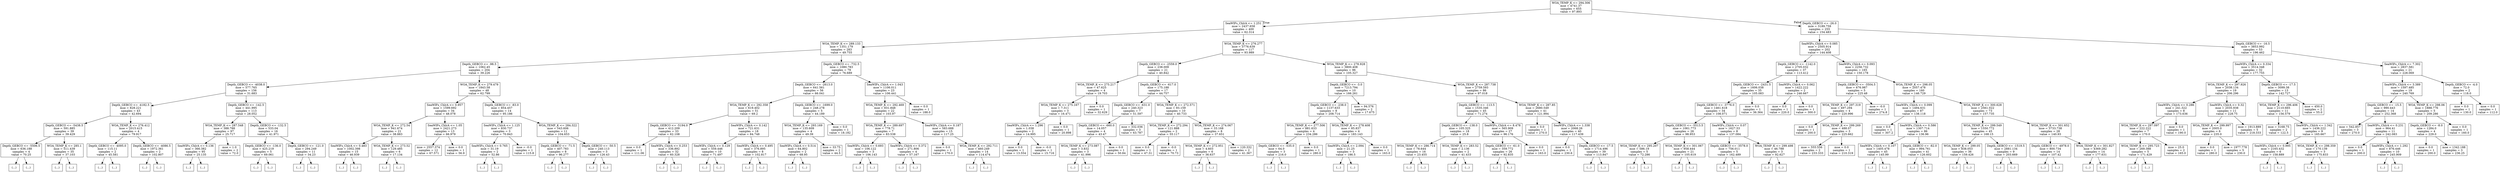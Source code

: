 digraph Tree {
node [shape=box] ;
0 [label="WOA_TEMP_K <= 294.306\nmse = 4741.37\nsamples = 655\nvalue = 97.893"] ;
1 [label="SeaWIFs_ChlrA <= 1.251\nmse = 2437.658\nsamples = 400\nvalue = 62.314"] ;
0 -> 1 [labeldistance=2.5, labelangle=45, headlabel="True"] ;
2 [label="WOA_TEMP_K <= 289.133\nmse = 1351.179\nsamples = 283\nvalue = 49.755"] ;
1 -> 2 ;
3 [label="Depth_GEBCO <= -98.5\nmse = 1062.45\nsamples = 204\nvalue = 39.226"] ;
2 -> 3 ;
4 [label="Depth_GEBCO <= -4038.0\nmse = 577.765\nsamples = 156\nvalue = 31.683"] ;
3 -> 4 ;
5 [label="Depth_GEBCO <= -4182.5\nmse = 828.221\nsamples = 43\nvalue = 42.694"] ;
4 -> 5 ;
6 [label="Depth_GEBCO <= -5438.5\nmse = 591.885\nsamples = 39\nvalue = 39.429"] ;
5 -> 6 ;
7 [label="Depth_GEBCO <= -5506.5\nmse = 636.188\nsamples = 4\nvalue = 70.25"] ;
6 -> 7 ;
8 [label="(...)"] ;
7 -> 8 ;
13 [label="(...)"] ;
7 -> 13 ;
14 [label="WOA_TEMP_K <= 285.1\nmse = 511.439\nsamples = 35\nvalue = 37.103"] ;
6 -> 14 ;
15 [label="(...)"] ;
14 -> 15 ;
54 [label="(...)"] ;
14 -> 54 ;
83 [label="WOA_TEMP_K <= 276.412\nmse = 2015.415\nsamples = 4\nvalue = 79.917"] ;
5 -> 83 ;
84 [label="Depth_GEBCO <= -4095.0\nmse = 115.11\nsamples = 2\nvalue = 45.581"] ;
83 -> 84 ;
85 [label="(...)"] ;
84 -> 85 ;
86 [label="(...)"] ;
84 -> 86 ;
87 [label="Depth_GEBCO <= -4086.5\nmse = 1972.361\nsamples = 2\nvalue = 102.807"] ;
83 -> 87 ;
88 [label="(...)"] ;
87 -> 88 ;
89 [label="(...)"] ;
87 -> 89 ;
90 [label="Depth_GEBCO <= -142.5\nmse = 441.995\nsamples = 113\nvalue = 28.052"] ;
4 -> 90 ;
91 [label="WOA_TEMP_K <= 287.548\nmse = 388.788\nsamples = 97\nvalue = 25.717"] ;
90 -> 91 ;
92 [label="SeaWIFs_ChlrA <= 0.136\nmse = 366.382\nsamples = 95\nvalue = 25.135"] ;
91 -> 92 ;
93 [label="(...)"] ;
92 -> 93 ;
100 [label="(...)"] ;
92 -> 100 ;
227 [label="mse = 1.0\nsamples = 2\nvalue = 72.0"] ;
91 -> 227 ;
228 [label="Depth_GEBCO <= -132.5\nmse = 533.04\nsamples = 16\nvalue = 41.971"] ;
90 -> 228 ;
229 [label="Depth_GEBCO <= -136.0\nmse = 425.219\nsamples = 5\nvalue = 69.061"] ;
228 -> 229 ;
230 [label="(...)"] ;
229 -> 230 ;
233 [label="(...)"] ;
229 -> 233 ;
238 [label="Depth_GEBCO <= -121.0\nmse = 294.249\nsamples = 11\nvalue = 34.23"] ;
228 -> 238 ;
239 [label="(...)"] ;
238 -> 239 ;
242 [label="(...)"] ;
238 -> 242 ;
253 [label="WOA_TEMP_K <= 279.479\nmse = 1843.58\nsamples = 48\nvalue = 62.799"] ;
3 -> 253 ;
254 [label="SeaWIFs_ChlrA <= 0.957\nmse = 1599.692\nsamples = 34\nvalue = 48.078"] ;
253 -> 254 ;
255 [label="WOA_TEMP_K <= 272.54\nmse = 941.674\nsamples = 21\nvalue = 38.883"] ;
254 -> 255 ;
256 [label="SeaWIFs_ChlrA <= 0.483\nmse = 1002.398\nsamples = 15\nvalue = 46.939"] ;
255 -> 256 ;
257 [label="(...)"] ;
256 -> 257 ;
272 [label="(...)"] ;
256 -> 272 ;
273 [label="WOA_TEMP_K <= 273.52\nmse = 129.485\nsamples = 6\nvalue = 17.134"] ;
255 -> 273 ;
274 [label="(...)"] ;
273 -> 274 ;
275 [label="(...)"] ;
273 -> 275 ;
278 [label="SeaWIFs_ChlrA <= 1.05\nmse = 2421.273\nsamples = 13\nvalue = 66.979"] ;
254 -> 278 ;
279 [label="mse = 2557.374\nsamples = 12\nvalue = 67.571"] ;
278 -> 279 ;
280 [label="mse = 0.0\nsamples = 1\nvalue = 56.9"] ;
278 -> 280 ;
281 [label="Depth_GEBCO <= -83.0\nmse = 854.457\nsamples = 14\nvalue = 95.186"] ;
253 -> 281 ;
282 [label="SeaWIFs_ChlrA <= 1.125\nmse = 830.737\nsamples = 3\nvalue = 70.843"] ;
281 -> 282 ;
283 [label="SeaWIFs_ChlrA <= 0.765\nmse = 31.19\nsamples = 2\nvalue = 52.86"] ;
282 -> 283 ;
284 [label="(...)"] ;
283 -> 284 ;
285 [label="(...)"] ;
283 -> 285 ;
286 [label="mse = -0.0\nsamples = 1\nvalue = 115.8"] ;
282 -> 286 ;
287 [label="WOA_TEMP_K <= 284.322\nmse = 543.606\nsamples = 11\nvalue = 104.653"] ;
281 -> 287 ;
288 [label="Depth_GEBCO <= -71.5\nmse = 407.783\nsamples = 8\nvalue = 96.277"] ;
287 -> 288 ;
289 [label="(...)"] ;
288 -> 289 ;
292 [label="(...)"] ;
288 -> 292 ;
301 [label="Depth_GEBCO <= -50.5\nmse = 240.113\nsamples = 3\nvalue = 126.43"] ;
287 -> 301 ;
302 [label="(...)"] ;
301 -> 302 ;
303 [label="(...)"] ;
301 -> 303 ;
304 [label="Depth_GEBCO <= -732.5\nmse = 1080.783\nsamples = 79\nvalue = 76.689"] ;
2 -> 304 ;
305 [label="Depth_GEBCO <= -2613.0\nmse = 641.561\nsamples = 56\nvalue = 66.041"] ;
304 -> 305 ;
306 [label="WOA_TEMP_K <= 292.358\nmse = 619.402\nsamples = 51\nvalue = 69.2"] ;
305 -> 306 ;
307 [label="Depth_GEBCO <= -5194.0\nmse = 412.209\nsamples = 33\nvalue = 62.108"] ;
306 -> 307 ;
308 [label="mse = 0.0\nsamples = 1\nvalue = 111.06"] ;
307 -> 308 ;
309 [label="SeaWIFs_ChlrA <= 0.253\nmse = 336.892\nsamples = 32\nvalue = 60.328"] ;
307 -> 309 ;
310 [label="(...)"] ;
309 -> 310 ;
329 [label="(...)"] ;
309 -> 329 ;
368 [label="SeaWIFs_ChlrA <= 0.142\nmse = 721.631\nsamples = 18\nvalue = 84.748"] ;
306 -> 368 ;
369 [label="SeaWIFs_ChlrA <= 0.129\nmse = 559.446\nsamples = 10\nvalue = 71.497"] ;
368 -> 369 ;
370 [label="(...)"] ;
369 -> 370 ;
379 [label="(...)"] ;
369 -> 379 ;
386 [label="SeaWIFs_ChlrA <= 0.495\nmse = 376.895\nsamples = 8\nvalue = 102.817"] ;
368 -> 386 ;
387 [label="(...)"] ;
386 -> 387 ;
398 [label="(...)"] ;
386 -> 398 ;
399 [label="Depth_GEBCO <= -1699.0\nmse = 248.278\nsamples = 5\nvalue = 44.189"] ;
305 -> 399 ;
400 [label="WOA_TEMP_K <= 293.169\nmse = 135.609\nsamples = 4\nvalue = 49.39"] ;
399 -> 400 ;
401 [label="SeaWIFs_ChlrA <= 0.514\nmse = 64.802\nsamples = 2\nvalue = 68.95"] ;
400 -> 401 ;
402 [label="(...)"] ;
401 -> 402 ;
403 [label="(...)"] ;
401 -> 403 ;
404 [label="mse = 33.75\nsamples = 2\nvalue = 44.5"] ;
400 -> 404 ;
405 [label="mse = 0.0\nsamples = 1\nvalue = 18.182"] ;
399 -> 405 ;
406 [label="SeaWIFs_ChlrA <= 1.043\nmse = 1106.011\nsamples = 23\nvalue = 106.441"] ;
304 -> 406 ;
407 [label="WOA_TEMP_K <= 292.469\nmse = 931.848\nsamples = 22\nvalue = 103.97"] ;
406 -> 407 ;
408 [label="WOA_TEMP_K <= 289.697\nmse = 778.71\nsamples = 7\nvalue = 83.538"] ;
407 -> 408 ;
409 [label="SeaWIFs_ChlrA <= 0.693\nmse = 106.122\nsamples = 3\nvalue = 106.143"] ;
408 -> 409 ;
410 [label="(...)"] ;
409 -> 410 ;
413 [label="(...)"] ;
409 -> 413 ;
414 [label="SeaWIFs_ChlrA <= 0.372\nmse = 271.806\nsamples = 4\nvalue = 57.167"] ;
408 -> 414 ;
415 [label="(...)"] ;
414 -> 415 ;
416 [label="(...)"] ;
414 -> 416 ;
419 [label="SeaWIFs_ChlrA <= 0.187\nmse = 583.688\nsamples = 15\nvalue = 117.25"] ;
407 -> 419 ;
420 [label="mse = 0.0\nsamples = 1\nvalue = 170.0"] ;
419 -> 420 ;
421 [label="WOA_TEMP_K <= 292.711\nmse = 460.249\nsamples = 14\nvalue = 114.474"] ;
419 -> 421 ;
422 [label="(...)"] ;
421 -> 422 ;
429 [label="(...)"] ;
421 -> 429 ;
436 [label="mse = 0.0\nsamples = 1\nvalue = 188.0"] ;
406 -> 436 ;
437 [label="WOA_TEMP_K <= 276.277\nmse = 3776.639\nsamples = 117\nvalue = 93.989"] ;
1 -> 437 ;
438 [label="Depth_GEBCO <= -2559.0\nmse = 238.009\nsamples = 21\nvalue = 40.842"] ;
437 -> 438 ;
439 [label="WOA_TEMP_K <= 275.217\nmse = 47.625\nsamples = 4\nvalue = 19.703"] ;
438 -> 439 ;
440 [label="WOA_TEMP_K <= 275.167\nmse = 7.311\nsamples = 3\nvalue = 16.471"] ;
439 -> 440 ;
441 [label="SeaWIFs_ChlrA <= 1.296\nmse = 1.038\nsamples = 2\nvalue = 14.995"] ;
440 -> 441 ;
442 [label="mse = 0.0\nsamples = 1\nvalue = 13.554"] ;
441 -> 442 ;
443 [label="mse = -0.0\nsamples = 1\nvalue = 15.716"] ;
441 -> 443 ;
444 [label="mse = 0.0\nsamples = 1\nvalue = 20.898"] ;
440 -> 444 ;
445 [label="mse = 0.0\nsamples = 1\nvalue = 32.629"] ;
439 -> 445 ;
446 [label="Depth_GEBCO <= -617.0\nmse = 175.188\nsamples = 17\nvalue = 44.757"] ;
438 -> 446 ;
447 [label="Depth_GEBCO <= -631.0\nmse = 240.323\nsamples = 7\nvalue = 51.597"] ;
446 -> 447 ;
448 [label="Depth_GEBCO <= -660.0\nmse = 14.057\nsamples = 4\nvalue = 43.47"] ;
447 -> 448 ;
449 [label="WOA_TEMP_K <= 273.087\nmse = 3.832\nsamples = 3\nvalue = 41.996"] ;
448 -> 449 ;
450 [label="(...)"] ;
449 -> 450 ;
451 [label="(...)"] ;
449 -> 451 ;
454 [label="mse = 0.0\nsamples = 1\nvalue = 50.84"] ;
448 -> 454 ;
455 [label="mse = 332.036\nsamples = 3\nvalue = 63.787"] ;
447 -> 455 ;
456 [label="WOA_TEMP_K <= 272.571\nmse = 93.159\nsamples = 10\nvalue = 40.733"] ;
446 -> 456 ;
457 [label="WOA_TEMP_K <= 272.294\nmse = 121.888\nsamples = 2\nvalue = 55.117"] ;
456 -> 457 ;
458 [label="mse = 0.0\nsamples = 1\nvalue = 47.31"] ;
457 -> 458 ;
459 [label="mse = -0.0\nsamples = 1\nvalue = 70.73"] ;
457 -> 459 ;
460 [label="WOA_TEMP_K <= 274.067\nmse = 33.168\nsamples = 8\nvalue = 37.651"] ;
456 -> 460 ;
461 [label="WOA_TEMP_K <= 272.951\nmse = 4.603\nsamples = 6\nvalue = 36.637"] ;
460 -> 461 ;
462 [label="(...)"] ;
461 -> 462 ;
463 [label="(...)"] ;
461 -> 463 ;
466 [label="mse = 120.332\nsamples = 2\nvalue = 41.367"] ;
460 -> 466 ;
467 [label="WOA_TEMP_K <= 278.928\nmse = 3800.408\nsamples = 96\nvalue = 105.327"] ;
437 -> 467 ;
468 [label="Depth_GEBCO <= -3.0\nmse = 7213.794\nsamples = 10\nvalue = 166.261"] ;
467 -> 468 ;
469 [label="Depth_GEBCO <= -238.0\nmse = 1137.633\nsamples = 8\nvalue = 208.714"] ;
468 -> 469 ;
470 [label="WOA_TEMP_K <= 277.506\nmse = 881.633\nsamples = 4\nvalue = 234.286"] ;
469 -> 470 ;
471 [label="Depth_GEBCO <= -535.0\nmse = 64.0\nsamples = 3\nvalue = 216.0"] ;
470 -> 471 ;
472 [label="(...)"] ;
471 -> 472 ;
473 [label="(...)"] ;
471 -> 473 ;
474 [label="mse = 0.0\nsamples = 1\nvalue = 280.0"] ;
470 -> 474 ;
475 [label="WOA_TEMP_K <= 278.408\nmse = 85.837\nsamples = 4\nvalue = 183.143"] ;
469 -> 475 ;
476 [label="SeaWIFs_ChlrA <= 2.094\nmse = 21.25\nsamples = 3\nvalue = 186.5"] ;
475 -> 476 ;
477 [label="(...)"] ;
476 -> 477 ;
478 [label="(...)"] ;
476 -> 478 ;
481 [label="mse = 0.0\nsamples = 1\nvalue = 163.0"] ;
475 -> 481 ;
482 [label="mse = 94.576\nsamples = 2\nvalue = 17.675"] ;
468 -> 482 ;
483 [label="WOA_TEMP_K <= 287.738\nmse = 2759.593\nsamples = 86\nvalue = 97.018"] ;
467 -> 483 ;
484 [label="Depth_GEBCO <= -113.5\nmse = 1535.346\nsamples = 45\nvalue = 71.274"] ;
483 -> 484 ;
485 [label="Depth_GEBCO <= -138.0\nmse = 105.325\nsamples = 18\nvalue = 25.8"] ;
484 -> 485 ;
486 [label="WOA_TEMP_K <= 286.714\nmse = 78.644\nsamples = 16\nvalue = 23.455"] ;
485 -> 486 ;
487 [label="(...)"] ;
486 -> 487 ;
496 [label="(...)"] ;
486 -> 496 ;
499 [label="WOA_TEMP_K <= 283.52\nmse = 2.136\nsamples = 2\nvalue = 41.433"] ;
485 -> 499 ;
500 [label="(...)"] ;
499 -> 500 ;
501 [label="(...)"] ;
499 -> 501 ;
502 [label="SeaWIFs_ChlrA <= 8.478\nmse = 565.909\nsamples = 27\nvalue = 96.176"] ;
484 -> 502 ;
503 [label="Depth_GEBCO <= -61.0\nmse = 359.772\nsamples = 26\nvalue = 92.835"] ;
502 -> 503 ;
504 [label="(...)"] ;
503 -> 504 ;
507 [label="(...)"] ;
503 -> 507 ;
540 [label="mse = 0.0\nsamples = 1\nvalue = 163.0"] ;
502 -> 540 ;
541 [label="WOA_TEMP_K <= 287.85\nmse = 2680.549\nsamples = 41\nvalue = 121.994"] ;
483 -> 541 ;
542 [label="mse = 0.0\nsamples = 1\nvalue = 270.0"] ;
541 -> 542 ;
543 [label="SeaWIFs_ChlrA <= 1.338\nmse = 2068.26\nsamples = 40\nvalue = 117.439"] ;
541 -> 543 ;
544 [label="mse = 0.0\nsamples = 1\nvalue = 230.6"] ;
543 -> 544 ;
545 [label="Depth_GEBCO <= -17.5\nmse = 1714.496\nsamples = 39\nvalue = 113.847"] ;
543 -> 545 ;
546 [label="(...)"] ;
545 -> 546 ;
603 [label="(...)"] ;
545 -> 603 ;
612 [label="Depth_GEBCO <= -26.0\nmse = 3189.759\nsamples = 255\nvalue = 154.483"] ;
0 -> 612 [labeldistance=2.5, labelangle=-45, headlabel="False"] ;
613 [label="SeaWIFs_ChlrA <= 0.085\nmse = 2505.914\nsamples = 202\nvalue = 144.408"] ;
612 -> 613 ;
614 [label="Depth_GEBCO <= -1142.0\nmse = 2705.032\nsamples = 37\nvalue = 113.412"] ;
613 -> 614 ;
615 [label="Depth_GEBCO <= -2431.5\nmse = 1606.038\nsamples = 35\nvalue = 105.083"] ;
614 -> 615 ;
616 [label="Depth_GEBCO <= -3776.0\nmse = 1461.618\nsamples = 34\nvalue = 108.071"] ;
615 -> 616 ;
617 [label="Depth_GEBCO <= -5513.5\nmse = 1061.773\nsamples = 26\nvalue = 98.953"] ;
616 -> 617 ;
618 [label="WOA_TEMP_K <= 295.207\nmse = 586.19\nsamples = 5\nvalue = 72.286"] ;
617 -> 618 ;
619 [label="(...)"] ;
618 -> 619 ;
620 [label="(...)"] ;
618 -> 620 ;
625 [label="WOA_TEMP_K <= 301.067\nmse = 958.444\nsamples = 21\nvalue = 105.619"] ;
617 -> 625 ;
626 [label="(...)"] ;
625 -> 626 ;
661 [label="(...)"] ;
625 -> 661 ;
666 [label="SeaWIFs_ChlrA <= 0.07\nmse = 1627.53\nsamples = 8\nvalue = 137.084"] ;
616 -> 666 ;
667 [label="Depth_GEBCO <= -3578.0\nmse = 756.011\nsamples = 5\nvalue = 162.489"] ;
666 -> 667 ;
668 [label="(...)"] ;
667 -> 668 ;
669 [label="(...)"] ;
667 -> 669 ;
676 [label="WOA_TEMP_K <= 299.498\nmse = 46.788\nsamples = 3\nvalue = 92.627"] ;
666 -> 676 ;
677 [label="(...)"] ;
676 -> 677 ;
680 [label="(...)"] ;
676 -> 680 ;
681 [label="mse = 0.0\nsamples = 1\nvalue = 36.364"] ;
615 -> 681 ;
682 [label="SeaWIFs_ChlrA <= 0.062\nmse = 1422.222\nsamples = 2\nvalue = 246.667"] ;
614 -> 682 ;
683 [label="mse = 0.0\nsamples = 1\nvalue = 220.0"] ;
682 -> 683 ;
684 [label="mse = 0.0\nsamples = 1\nvalue = 300.0"] ;
682 -> 684 ;
685 [label="SeaWIFs_ChlrA <= 0.093\nmse = 2256.732\nsamples = 165\nvalue = 150.178"] ;
613 -> 685 ;
686 [label="Depth_GEBCO <= -3504.5\nmse = 676.987\nsamples = 5\nvalue = 225.48"] ;
685 -> 686 ;
687 [label="WOA_TEMP_K <= 297.319\nmse = 497.294\nsamples = 4\nvalue = 220.996"] ;
686 -> 687 ;
688 [label="mse = 0.0\nsamples = 1\nvalue = 200.0"] ;
687 -> 688 ;
689 [label="WOA_TEMP_K <= 299.269\nmse = 488.07\nsamples = 3\nvalue = 225.662"] ;
687 -> 689 ;
690 [label="mse = 555.556\nsamples = 2\nvalue = 233.333"] ;
689 -> 690 ;
691 [label="mse = 0.0\nsamples = 1\nvalue = 210.319"] ;
689 -> 691 ;
692 [label="mse = -0.0\nsamples = 1\nvalue = 274.8"] ;
686 -> 692 ;
693 [label="WOA_TEMP_K <= 298.05\nmse = 2057.478\nsamples = 160\nvalue = 146.729"] ;
685 -> 693 ;
694 [label="SeaWIFs_ChlrA <= 0.099\nmse = 1494.631\nsamples = 87\nvalue = 138.118"] ;
693 -> 694 ;
695 [label="mse = 0.0\nsamples = 1\nvalue = 307.2"] ;
694 -> 695 ;
696 [label="SeaWIFs_ChlrA <= 0.586\nmse = 1307.714\nsamples = 86\nvalue = 136.96"] ;
694 -> 696 ;
697 [label="SeaWIFs_ChlrA <= 0.107\nmse = 1405.478\nsamples = 45\nvalue = 145.99"] ;
696 -> 697 ;
698 [label="(...)"] ;
697 -> 698 ;
705 [label="(...)"] ;
697 -> 705 ;
772 [label="Depth_GEBCO <= -82.0\nmse = 994.761\nsamples = 41\nvalue = 126.602"] ;
696 -> 772 ;
773 [label="(...)"] ;
772 -> 773 ;
788 [label="(...)"] ;
772 -> 788 ;
831 [label="WOA_TEMP_K <= 300.628\nmse = 2561.022\nsamples = 73\nvalue = 157.735"] ;
693 -> 831 ;
832 [label="WOA_TEMP_K <= 299.549\nmse = 1550.772\nsamples = 45\nvalue = 168.15"] ;
831 -> 832 ;
833 [label="WOA_TEMP_K <= 299.05\nmse = 838.053\nsamples = 36\nvalue = 159.426"] ;
832 -> 833 ;
834 [label="(...)"] ;
833 -> 834 ;
875 [label="(...)"] ;
833 -> 875 ;
886 [label="Depth_GEBCO <= -1519.5\nmse = 2881.134\nsamples = 9\nvalue = 203.669"] ;
832 -> 886 ;
887 [label="(...)"] ;
886 -> 887 ;
902 [label="(...)"] ;
886 -> 902 ;
903 [label="WOA_TEMP_K <= 301.652\nmse = 3733.738\nsamples = 28\nvalue = 140.93"] ;
831 -> 903 ;
904 [label="Depth_GEBCO <= -4978.0\nmse = 800.734\nsamples = 14\nvalue = 107.42"] ;
903 -> 904 ;
905 [label="(...)"] ;
904 -> 905 ;
910 [label="(...)"] ;
904 -> 910 ;
931 [label="WOA_TEMP_K <= 301.827\nmse = 4369.282\nsamples = 14\nvalue = 177.631"] ;
903 -> 931 ;
932 [label="(...)"] ;
931 -> 932 ;
937 [label="(...)"] ;
931 -> 937 ;
956 [label="Depth_GEBCO <= -16.5\nmse = 3853.992\nsamples = 53\nvalue = 196.462"] ;
612 -> 956 ;
957 [label="SeaWIFs_ChlrA <= 0.334\nmse = 3514.348\nsamples = 32\nvalue = 177.755"] ;
956 -> 957 ;
958 [label="WOA_TEMP_K <= 297.926\nmse = 2038.134\nsamples = 19\nvalue = 206.296"] ;
957 -> 958 ;
959 [label="SeaWIFs_ChlrA <= 0.286\nmse = 241.322\nsamples = 8\nvalue = 173.636"] ;
958 -> 959 ;
960 [label="WOA_TEMP_K <= 297.097\nmse = 222.222\nsamples = 7\nvalue = 170.0"] ;
959 -> 960 ;
961 [label="WOA_TEMP_K <= 295.723\nmse = 269.388\nsamples = 5\nvalue = 171.429"] ;
960 -> 961 ;
962 [label="(...)"] ;
961 -> 962 ;
963 [label="(...)"] ;
961 -> 963 ;
964 [label="mse = 25.0\nsamples = 2\nvalue = 165.0"] ;
960 -> 964 ;
965 [label="mse = 0.0\nsamples = 1\nvalue = 190.0"] ;
959 -> 965 ;
966 [label="SeaWIFs_ChlrA <= 0.32\nmse = 2035.938\nsamples = 11\nvalue = 228.75"] ;
958 -> 966 ;
967 [label="WOA_TEMP_K <= 299.997\nmse = 2005.0\nsamples = 6\nvalue = 235.0"] ;
966 -> 967 ;
968 [label="mse = 0.0\nsamples = 1\nvalue = 280.0"] ;
967 -> 968 ;
969 [label="mse = 1977.778\nsamples = 5\nvalue = 230.0"] ;
967 -> 969 ;
970 [label="mse = 1913.889\nsamples = 5\nvalue = 218.333"] ;
966 -> 970 ;
971 [label="Depth_GEBCO <= -17.5\nmse = 3099.38\nsamples = 13\nvalue = 142.727"] ;
957 -> 971 ;
972 [label="WOA_TEMP_K <= 296.406\nmse = 2110.665\nsamples = 11\nvalue = 156.579"] ;
971 -> 972 ;
973 [label="mse = 3168.75\nsamples = 2\nvalue = 122.5"] ;
972 -> 973 ;
974 [label="SeaWIFs_ChlrA <= 1.342\nmse = 1436.222\nsamples = 9\nvalue = 165.667"] ;
972 -> 974 ;
975 [label="SeaWIFs_ChlrA <= 0.995\nmse = 2165.432\nsamples = 6\nvalue = 158.889"] ;
974 -> 975 ;
976 [label="(...)"] ;
975 -> 976 ;
979 [label="(...)"] ;
975 -> 979 ;
980 [label="WOA_TEMP_K <= 298.359\nmse = 170.139\nsamples = 3\nvalue = 175.833"] ;
974 -> 980 ;
981 [label="(...)"] ;
980 -> 981 ;
982 [label="(...)"] ;
980 -> 982 ;
983 [label="mse = 450.0\nsamples = 2\nvalue = 55.0"] ;
971 -> 983 ;
984 [label="SeaWIFs_ChlrA <= 7.302\nmse = 2837.581\nsamples = 21\nvalue = 228.069"] ;
956 -> 984 ;
985 [label="SeaWIFs_ChlrA <= 3.389\nmse = 1597.485\nsamples = 19\nvalue = 240.769"] ;
984 -> 985 ;
986 [label="Depth_GEBCO <= -15.5\nmse = 990.443\nsamples = 14\nvalue = 252.368"] ;
985 -> 986 ;
987 [label="mse = 542.857\nsamples = 3\nvalue = 270.0"] ;
986 -> 987 ;
988 [label="SeaWIFs_ChlrA <= 0.231\nmse = 964.41\nsamples = 11\nvalue = 242.083"] ;
986 -> 988 ;
989 [label="mse = 0.0\nsamples = 1\nvalue = 200.0"] ;
988 -> 989 ;
990 [label="SeaWIFs_ChlrA <= 1.292\nmse = 876.446\nsamples = 10\nvalue = 245.909"] ;
988 -> 990 ;
991 [label="(...)"] ;
990 -> 991 ;
998 [label="(...)"] ;
990 -> 998 ;
1001 [label="WOA_TEMP_K <= 298.06\nmse = 1888.776\nsamples = 5\nvalue = 209.286"] ;
985 -> 1001 ;
1002 [label="Depth_GEBCO <= -8.0\nmse = 1284.0\nsamples = 4\nvalue = 229.0"] ;
1001 -> 1002 ;
1003 [label="mse = 0.0\nsamples = 1\nvalue = 200.0"] ;
1002 -> 1003 ;
1004 [label="mse = 1342.188\nsamples = 3\nvalue = 236.25"] ;
1002 -> 1004 ;
1005 [label="mse = 0.0\nsamples = 1\nvalue = 160.0"] ;
1001 -> 1005 ;
1006 [label="Depth_GEBCO <= -4.0\nmse = 72.0\nsamples = 2\nvalue = 118.0"] ;
984 -> 1006 ;
1007 [label="mse = 0.0\nsamples = 1\nvalue = 130.0"] ;
1006 -> 1007 ;
1008 [label="mse = 0.0\nsamples = 1\nvalue = 112.0"] ;
1006 -> 1008 ;
}